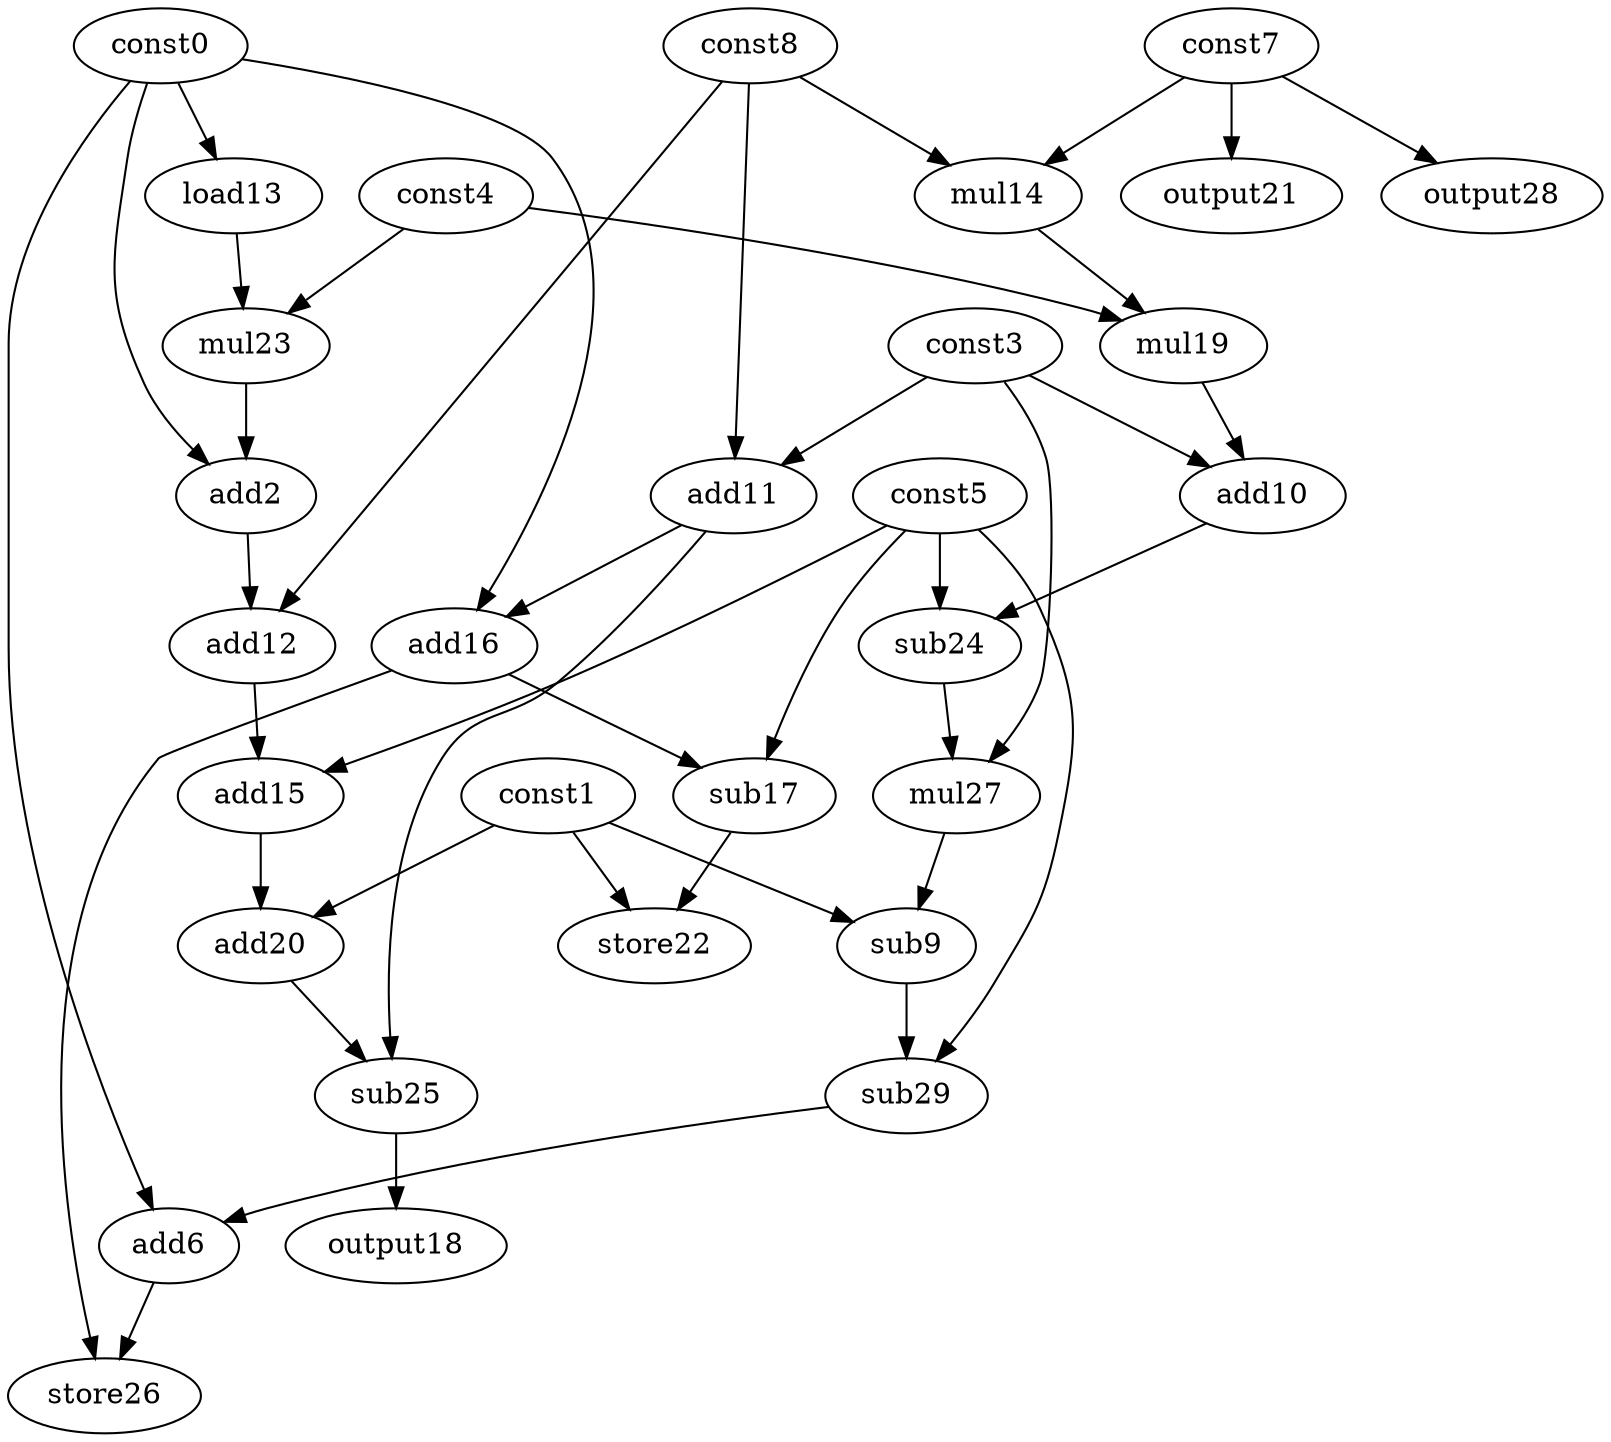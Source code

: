 digraph G { 
const0[opcode=const]; 
const1[opcode=const]; 
add2[opcode=add]; 
const3[opcode=const]; 
const4[opcode=const]; 
const5[opcode=const]; 
add6[opcode=add]; 
const7[opcode=const]; 
const8[opcode=const]; 
sub9[opcode=sub]; 
add10[opcode=add]; 
add11[opcode=add]; 
add12[opcode=add]; 
load13[opcode=load]; 
mul14[opcode=mul]; 
add15[opcode=add]; 
add16[opcode=add]; 
sub17[opcode=sub]; 
output18[opcode=output]; 
mul19[opcode=mul]; 
add20[opcode=add]; 
output21[opcode=output]; 
store22[opcode=store]; 
mul23[opcode=mul]; 
sub24[opcode=sub]; 
sub25[opcode=sub]; 
store26[opcode=store]; 
mul27[opcode=mul]; 
output28[opcode=output]; 
sub29[opcode=sub]; 
const8->add11[operand=0];
const3->add11[operand=1];
const0->load13[operand=0];
const8->mul14[operand=0];
const7->mul14[operand=1];
const7->output21[operand=0];
const7->output28[operand=0];
const0->add16[operand=0];
add11->add16[operand=1];
const4->mul19[operand=0];
mul14->mul19[operand=1];
const4->mul23[operand=0];
load13->mul23[operand=1];
const0->add2[operand=0];
mul23->add2[operand=1];
mul19->add10[operand=0];
const3->add10[operand=1];
add16->sub17[operand=0];
const5->sub17[operand=1];
const8->add12[operand=0];
add2->add12[operand=1];
sub17->store22[operand=0];
const1->store22[operand=1];
add10->sub24[operand=0];
const5->sub24[operand=1];
add12->add15[operand=0];
const5->add15[operand=1];
sub24->mul27[operand=0];
const3->mul27[operand=1];
const1->sub9[operand=0];
mul27->sub9[operand=1];
const1->add20[operand=0];
add15->add20[operand=1];
add11->sub25[operand=0];
add20->sub25[operand=1];
sub9->sub29[operand=0];
const5->sub29[operand=1];
const0->add6[operand=0];
sub29->add6[operand=1];
sub25->output18[operand=0];
add16->store26[operand=0];
add6->store26[operand=1];
}
